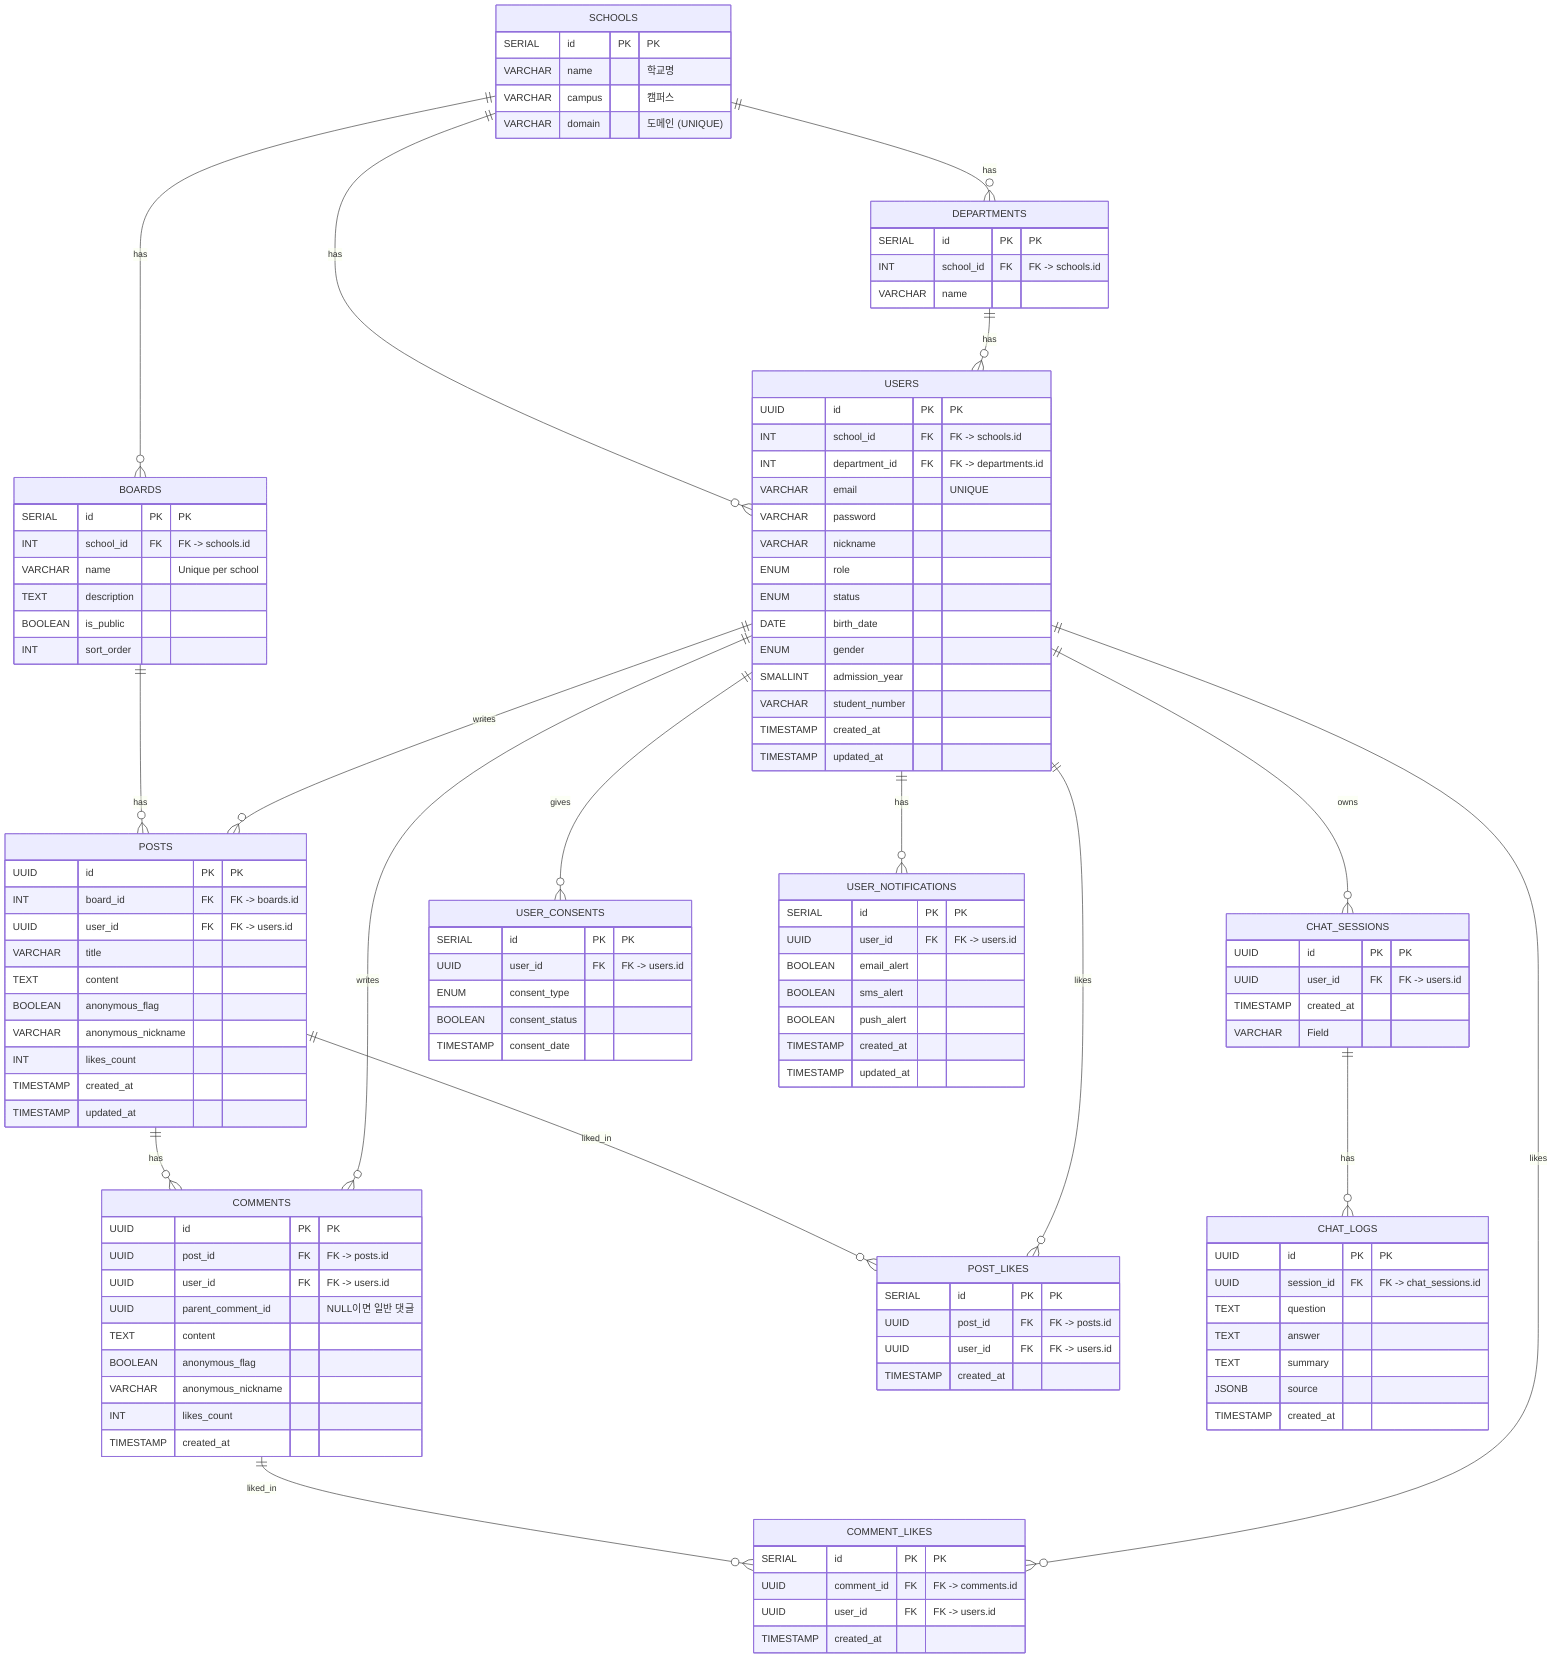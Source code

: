erDiagram
    SCHOOLS {
        SERIAL id PK "PK"
        VARCHAR name "학교명"
        VARCHAR campus "캠퍼스"
        VARCHAR domain "도메인 (UNIQUE)"
    }
    DEPARTMENTS {
        SERIAL id PK "PK"
        INT school_id FK "FK -> schools.id"
        VARCHAR name
    }
    USERS {
        UUID id PK "PK"
        INT school_id FK "FK -> schools.id"
        INT department_id FK "FK -> departments.id"
        VARCHAR email "UNIQUE"
        VARCHAR password
        VARCHAR nickname
        ENUM role
        ENUM status
        DATE birth_date
        ENUM gender
        SMALLINT admission_year
        VARCHAR student_number
        TIMESTAMP created_at
        TIMESTAMP updated_at
    }
    BOARDS {
        SERIAL id PK "PK"
        INT school_id FK "FK -> schools.id"
        VARCHAR name "Unique per school"
        TEXT description
        BOOLEAN is_public
        INT sort_order
    }
    POSTS {
        UUID id PK "PK"
        INT board_id FK "FK -> boards.id"
        UUID user_id FK "FK -> users.id"
        VARCHAR title
        TEXT content
        BOOLEAN anonymous_flag
        VARCHAR anonymous_nickname
        INT likes_count
        TIMESTAMP created_at
        TIMESTAMP updated_at
    }
    COMMENTS {
        UUID id PK "PK"
        UUID post_id FK "FK -> posts.id"
        UUID user_id FK "FK -> users.id"
        UUID parent_comment_id "NULL이면 일반 댓글"
        TEXT content
        BOOLEAN anonymous_flag
        VARCHAR anonymous_nickname
        INT likes_count
        TIMESTAMP created_at
    }
    POST_LIKES {
        SERIAL id PK "PK"
        UUID post_id FK "FK -> posts.id"
        UUID user_id FK "FK -> users.id"
        TIMESTAMP created_at
    }
    COMMENT_LIKES {
        SERIAL id PK "PK"
        UUID comment_id FK "FK -> comments.id"
        UUID user_id FK "FK -> users.id"
        TIMESTAMP created_at
    }
    CHAT_SESSIONS {
        UUID id PK "PK"
        UUID user_id FK "FK -> users.id"
        TIMESTAMP created_at
        VARCHAR Field
    }
    CHAT_LOGS {
        UUID id PK "PK"
        UUID session_id FK "FK -> chat_sessions.id"
        TEXT question
        TEXT answer
        TEXT summary
        JSONB source
        TIMESTAMP created_at
    }
    USER_CONSENTS {
        SERIAL id PK "PK"
        UUID user_id FK "FK -> users.id"
        ENUM consent_type
        BOOLEAN consent_status
        TIMESTAMP consent_date
    }
    USER_NOTIFICATIONS {
        SERIAL id PK "PK"
        UUID user_id FK "FK -> users.id"
        BOOLEAN email_alert
        BOOLEAN sms_alert
        BOOLEAN push_alert
        TIMESTAMP created_at
        TIMESTAMP updated_at
    }

    %% Relations
    SCHOOLS ||--o{ DEPARTMENTS : has
    SCHOOLS ||--o{ USERS : has
    SCHOOLS ||--o{ BOARDS : has

    DEPARTMENTS ||--o{ USERS : has

    BOARDS ||--o{ POSTS : has
    USERS ||--o{ POSTS : writes

    POSTS ||--o{ COMMENTS : has
    USERS ||--o{ COMMENTS : writes

    POSTS ||--o{ POST_LIKES : liked_in
    USERS ||--o{ POST_LIKES : likes

    COMMENTS ||--o{ COMMENT_LIKES : liked_in
    USERS ||--o{ COMMENT_LIKES : likes

    USERS ||--o{ USER_CONSENTS : gives
    USERS ||--o{ USER_NOTIFICATIONS : has

    USERS ||--o{ CHAT_SESSIONS : owns
    CHAT_SESSIONS ||--o{ CHAT_LOGS : has